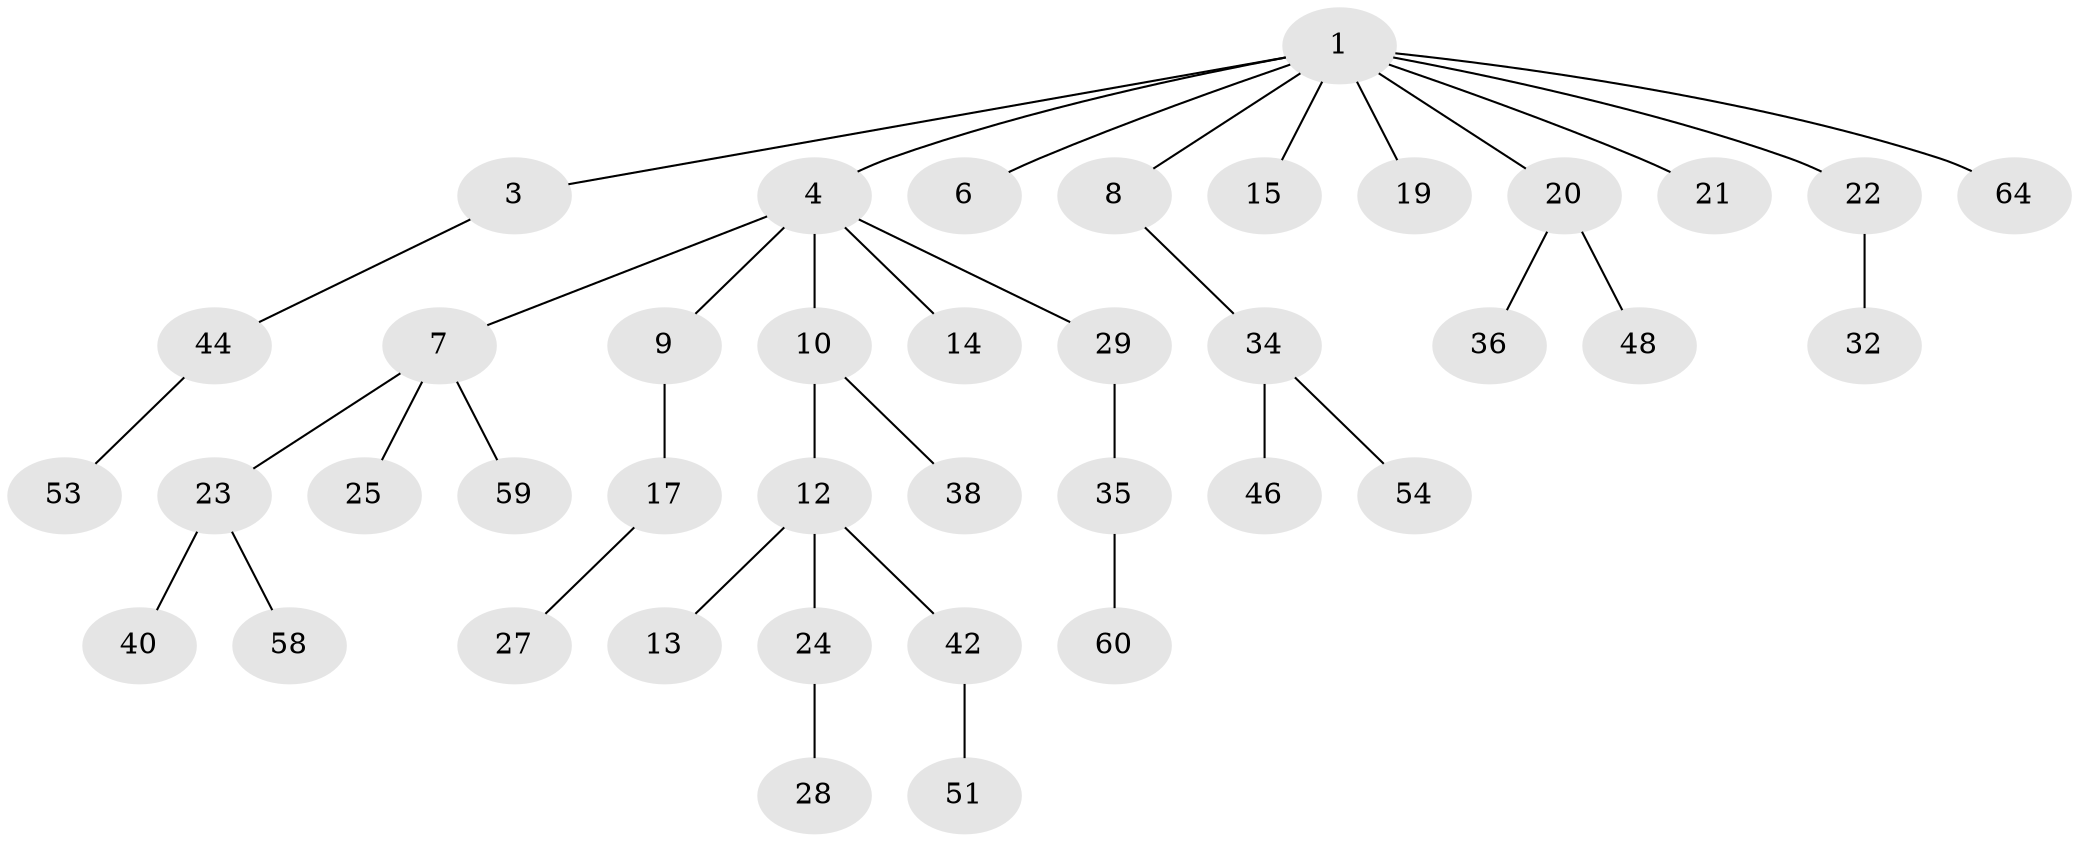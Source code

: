// original degree distribution, {8: 0.015625, 4: 0.09375, 3: 0.140625, 2: 0.296875, 1: 0.453125}
// Generated by graph-tools (version 1.1) at 2025/11/02/27/25 16:11:27]
// undirected, 40 vertices, 39 edges
graph export_dot {
graph [start="1"]
  node [color=gray90,style=filled];
  1 [super="+2"];
  3 [super="+18"];
  4 [super="+5"];
  6 [super="+37"];
  7 [super="+39"];
  8 [super="+47"];
  9;
  10 [super="+11"];
  12 [super="+31"];
  13 [super="+16"];
  14;
  15;
  17 [super="+52"];
  19 [super="+33"];
  20 [super="+30"];
  21;
  22;
  23 [super="+26"];
  24 [super="+43"];
  25;
  27;
  28;
  29 [super="+56"];
  32 [super="+45"];
  34 [super="+61"];
  35 [super="+49"];
  36 [super="+41"];
  38;
  40 [super="+50"];
  42 [super="+57"];
  44;
  46;
  48 [super="+55"];
  51;
  53 [super="+62"];
  54;
  58;
  59;
  60 [super="+63"];
  64;
  1 -- 3;
  1 -- 6;
  1 -- 8;
  1 -- 15;
  1 -- 19;
  1 -- 22;
  1 -- 64;
  1 -- 20;
  1 -- 4;
  1 -- 21;
  3 -- 44;
  4 -- 9;
  4 -- 14;
  4 -- 10;
  4 -- 29;
  4 -- 7;
  7 -- 23;
  7 -- 25;
  7 -- 59;
  8 -- 34;
  9 -- 17;
  10 -- 12;
  10 -- 38;
  12 -- 13;
  12 -- 24;
  12 -- 42;
  17 -- 27;
  20 -- 48;
  20 -- 36;
  22 -- 32;
  23 -- 40;
  23 -- 58;
  24 -- 28;
  29 -- 35;
  34 -- 46;
  34 -- 54;
  35 -- 60;
  42 -- 51;
  44 -- 53;
}
